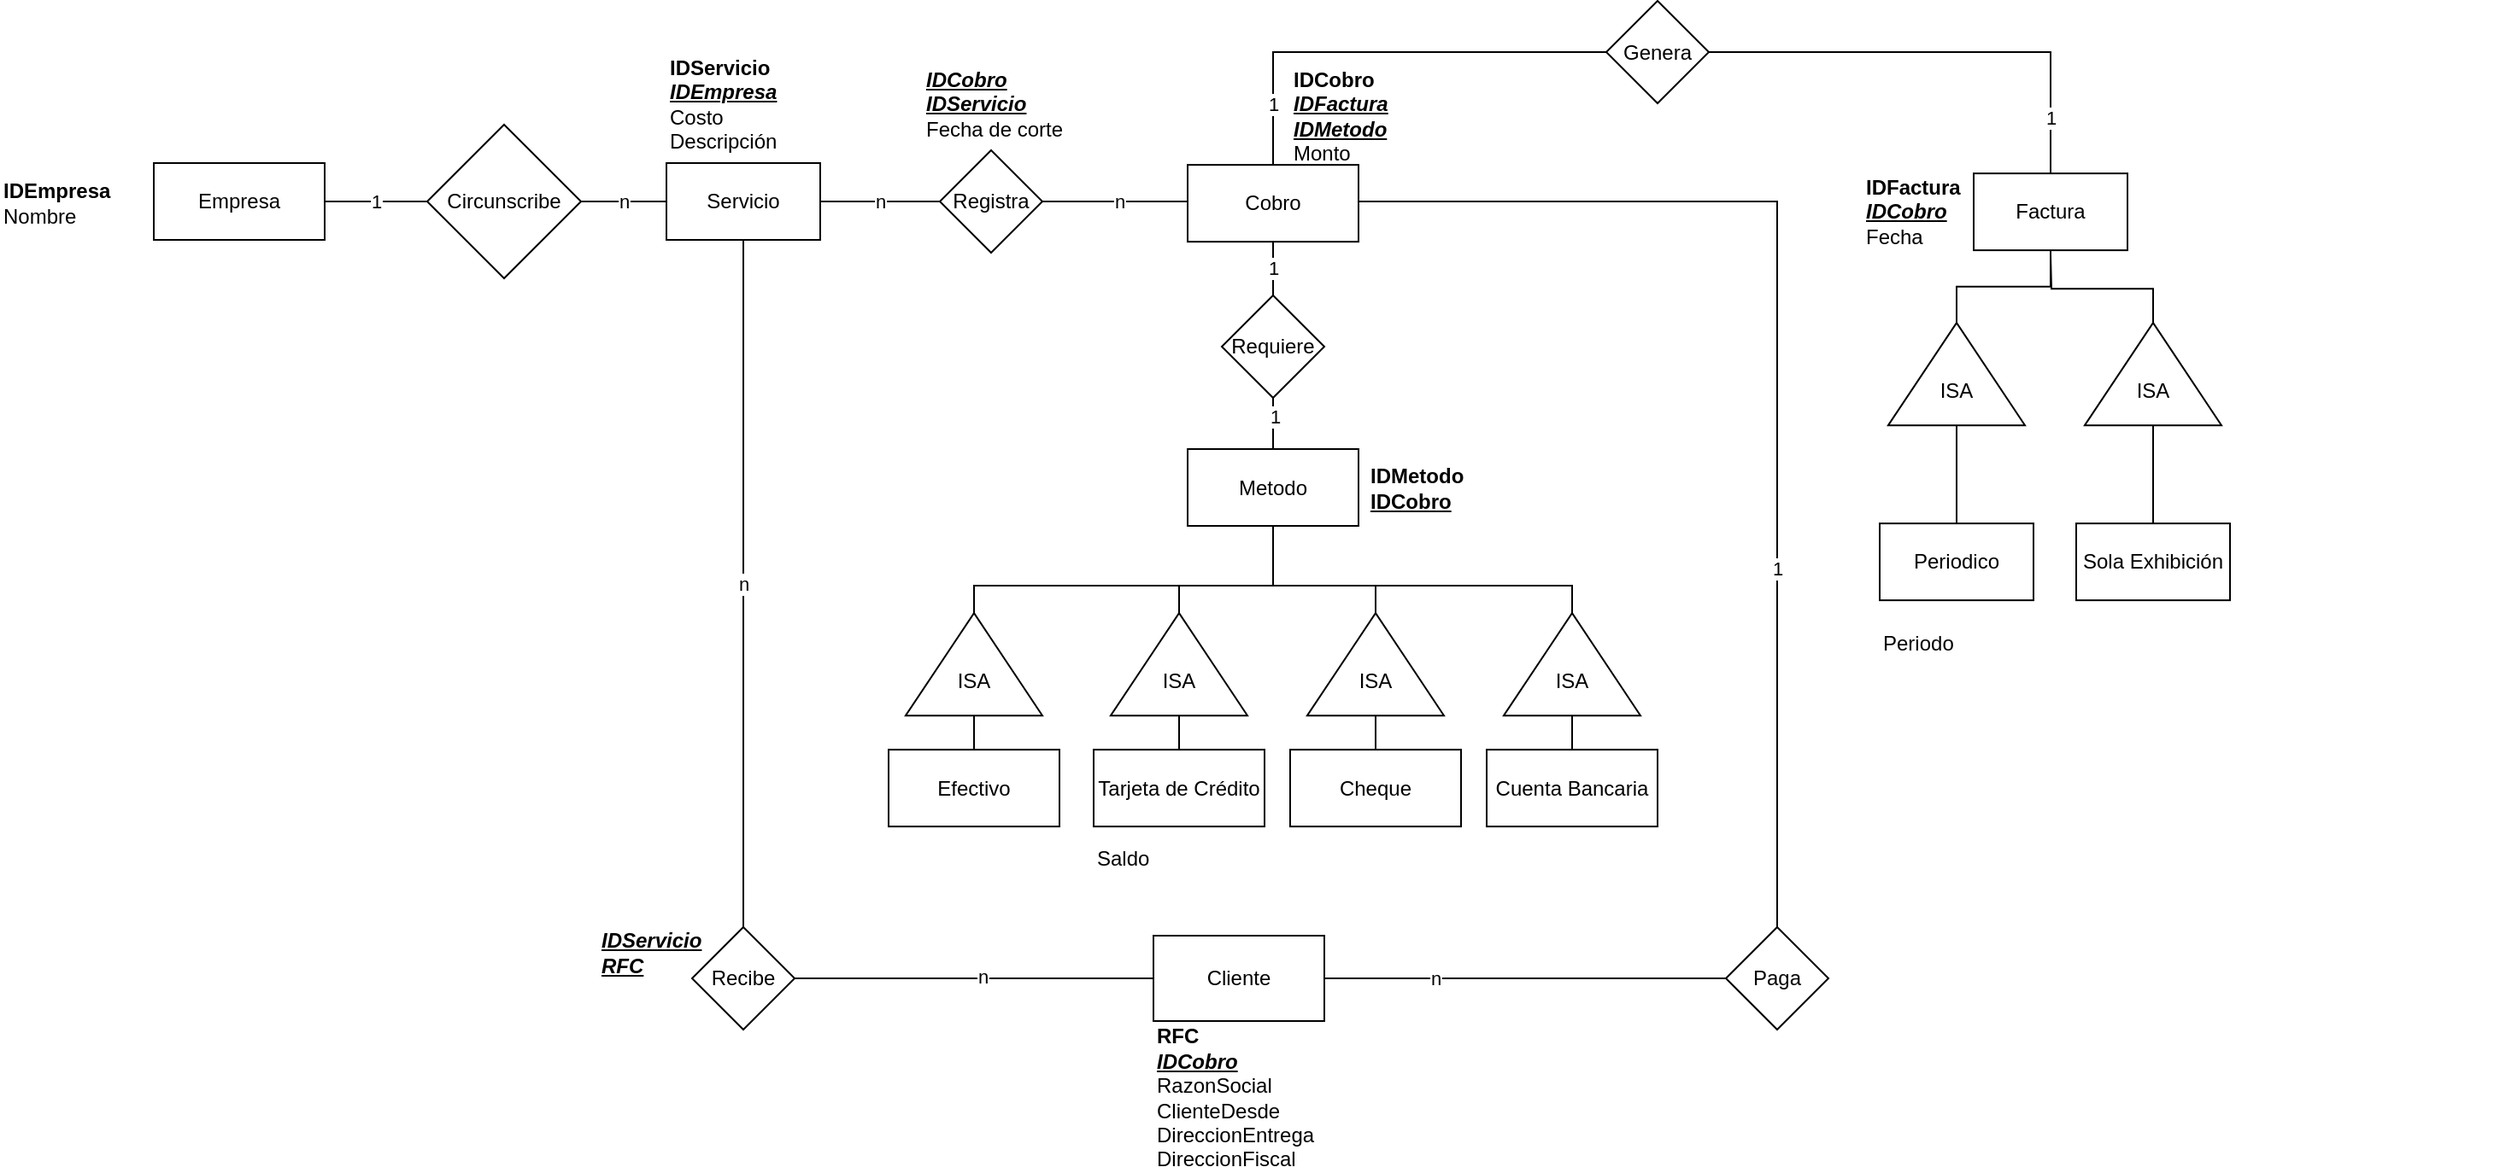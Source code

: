 <mxfile version="24.2.5" type="google">
  <diagram id="R2lEEEUBdFMjLlhIrx00" name="Page-1">
    <mxGraphModel grid="1" page="1" gridSize="10" guides="1" tooltips="1" connect="1" arrows="1" fold="1" pageScale="1" pageWidth="850" pageHeight="1100" math="0" shadow="0" extFonts="Permanent Marker^https://fonts.googleapis.com/css?family=Permanent+Marker">
      <root>
        <mxCell id="0" />
        <mxCell id="1" parent="0" />
        <mxCell id="MQdAh888cRXMUhyORMi5-28" value="n" style="edgeStyle=orthogonalEdgeStyle;rounded=0;orthogonalLoop=1;jettySize=auto;html=1;exitX=1;exitY=0.5;exitDx=0;exitDy=0;entryX=0;entryY=0.5;entryDx=0;entryDy=0;endArrow=none;endFill=0;" edge="1" parent="1" source="MQdAh888cRXMUhyORMi5-8" target="MQdAh888cRXMUhyORMi5-24">
          <mxGeometry relative="1" as="geometry" />
        </mxCell>
        <mxCell id="MQdAh888cRXMUhyORMi5-8" value="Servicio" style="rounded=0;whiteSpace=wrap;html=1;" vertex="1" parent="1">
          <mxGeometry x="400" y="172.5" width="90" height="45" as="geometry" />
        </mxCell>
        <mxCell id="MQdAh888cRXMUhyORMi5-25" value="1" style="edgeStyle=orthogonalEdgeStyle;rounded=0;orthogonalLoop=1;jettySize=auto;html=1;exitX=1;exitY=0.5;exitDx=0;exitDy=0;entryX=0;entryY=0.5;entryDx=0;entryDy=0;endArrow=none;endFill=0;" edge="1" parent="1" source="MQdAh888cRXMUhyORMi5-10" target="MQdAh888cRXMUhyORMi5-22">
          <mxGeometry relative="1" as="geometry" />
        </mxCell>
        <mxCell id="MQdAh888cRXMUhyORMi5-10" value="Empresa" style="rounded=0;whiteSpace=wrap;html=1;" vertex="1" parent="1">
          <mxGeometry x="100" y="172.5" width="100" height="45" as="geometry" />
        </mxCell>
        <mxCell id="MQdAh888cRXMUhyORMi5-12" value="&lt;b&gt;IDEmpresa&lt;/b&gt;&lt;div&gt;Nombre&lt;/div&gt;" style="text;html=1;align=left;verticalAlign=middle;whiteSpace=wrap;rounded=0;" vertex="1" parent="1">
          <mxGeometry x="10" y="181.07" width="80" height="30" as="geometry" />
        </mxCell>
        <mxCell id="MQdAh888cRXMUhyORMi5-26" value="n" style="edgeStyle=orthogonalEdgeStyle;rounded=0;orthogonalLoop=1;jettySize=auto;html=1;exitX=1;exitY=0.5;exitDx=0;exitDy=0;entryX=0;entryY=0.5;entryDx=0;entryDy=0;endArrow=none;endFill=0;" edge="1" parent="1" source="MQdAh888cRXMUhyORMi5-22" target="MQdAh888cRXMUhyORMi5-8">
          <mxGeometry relative="1" as="geometry" />
        </mxCell>
        <mxCell id="MQdAh888cRXMUhyORMi5-22" value="Circunscribe" style="rhombus;whiteSpace=wrap;html=1;" vertex="1" parent="1">
          <mxGeometry x="260" y="150" width="90" height="90" as="geometry" />
        </mxCell>
        <mxCell id="bg1BIph7vmKwfqQ-tboI-34" style="edgeStyle=orthogonalEdgeStyle;rounded=0;orthogonalLoop=1;jettySize=auto;html=1;entryX=1;entryY=0.5;entryDx=0;entryDy=0;endArrow=none;endFill=0;" edge="1" parent="1" source="Sk0ELx3iqeTifWjSa94N-1" target="bhK1mPib84cDKAvWHteI-2">
          <mxGeometry relative="1" as="geometry" />
        </mxCell>
        <mxCell id="bg1BIph7vmKwfqQ-tboI-35" value="n" style="edgeLabel;html=1;align=center;verticalAlign=middle;resizable=0;points=[];" vertex="1" connectable="0" parent="bg1BIph7vmKwfqQ-tboI-34">
          <mxGeometry x="-0.049" y="-1" relative="1" as="geometry">
            <mxPoint as="offset" />
          </mxGeometry>
        </mxCell>
        <mxCell id="Sk0ELx3iqeTifWjSa94N-1" value="&lt;div&gt;Cliente&lt;/div&gt;" style="rounded=0;whiteSpace=wrap;html=1;" vertex="1" parent="1">
          <mxGeometry x="685" y="625" width="100" height="50" as="geometry" />
        </mxCell>
        <mxCell id="Sk0ELx3iqeTifWjSa94N-3" value="&lt;b&gt;RFC&lt;/b&gt;&lt;div&gt;&lt;u&gt;&lt;b&gt;&lt;i&gt;IDCobro&lt;/i&gt;&lt;/b&gt;&lt;br&gt;&lt;/u&gt;&lt;div&gt;RazonSocial&lt;/div&gt;&lt;div&gt;ClienteDesde&lt;/div&gt;&lt;div&gt;DireccionEntrega&lt;/div&gt;&lt;div&gt;DireccionFiscal&lt;/div&gt;&lt;/div&gt;" style="text;html=1;align=left;verticalAlign=middle;whiteSpace=wrap;rounded=0;" vertex="1" parent="1">
          <mxGeometry x="685" y="680" width="100" height="80" as="geometry" />
        </mxCell>
        <mxCell id="MQdAh888cRXMUhyORMi5-29" value="n" style="edgeStyle=orthogonalEdgeStyle;rounded=0;orthogonalLoop=1;jettySize=auto;html=1;exitX=1;exitY=0.5;exitDx=0;exitDy=0;entryX=0;entryY=0.5;entryDx=0;entryDy=0;endArrow=none;endFill=0;" edge="1" parent="1" source="MQdAh888cRXMUhyORMi5-24">
          <mxGeometry relative="1" as="geometry">
            <mxPoint x="600" y="197.5" as="sourcePoint" />
            <Array as="points">
              <mxPoint x="650" y="195" />
              <mxPoint x="650" y="195" />
            </Array>
            <mxPoint x="710" y="195" as="targetPoint" />
          </mxGeometry>
        </mxCell>
        <mxCell id="MQdAh888cRXMUhyORMi5-24" value="Registra" style="rhombus;whiteSpace=wrap;html=1;" vertex="1" parent="1">
          <mxGeometry x="560" y="165" width="60" height="60" as="geometry" />
        </mxCell>
        <mxCell id="MQdAh888cRXMUhyORMi5-27" value="&lt;b&gt;IDServicio&lt;/b&gt;&lt;div&gt;&lt;b&gt;&lt;i&gt;&lt;u&gt;IDEmpresa&lt;/u&gt;&lt;/i&gt;&lt;br&gt;&lt;/b&gt;&lt;div&gt;&lt;div&gt;Costo&lt;/div&gt;&lt;/div&gt;&lt;/div&gt;&lt;div&gt;Descripción&lt;/div&gt;" style="text;html=1;align=left;verticalAlign=middle;whiteSpace=wrap;rounded=0;" vertex="1" parent="1">
          <mxGeometry x="400" y="120" width="100" height="35" as="geometry" />
        </mxCell>
        <mxCell id="MQdAh888cRXMUhyORMi5-33" value="1" style="edgeStyle=orthogonalEdgeStyle;rounded=0;orthogonalLoop=1;jettySize=auto;html=1;exitX=0.5;exitY=0;exitDx=0;exitDy=0;entryX=1;entryY=0.5;entryDx=0;entryDy=0;endArrow=none;endFill=0;" edge="1" parent="1" source="MQdAh888cRXMUhyORMi5-31">
          <mxGeometry x="-0.378" relative="1" as="geometry">
            <mxPoint x="800" y="195" as="targetPoint" />
            <Array as="points">
              <mxPoint x="1050" y="195" />
            </Array>
            <mxPoint as="offset" />
          </mxGeometry>
        </mxCell>
        <mxCell id="bg1BIph7vmKwfqQ-tboI-32" style="edgeStyle=orthogonalEdgeStyle;rounded=0;orthogonalLoop=1;jettySize=auto;html=1;entryX=1;entryY=0.5;entryDx=0;entryDy=0;endArrow=none;endFill=0;" edge="1" parent="1" source="MQdAh888cRXMUhyORMi5-31" target="Sk0ELx3iqeTifWjSa94N-1">
          <mxGeometry relative="1" as="geometry" />
        </mxCell>
        <mxCell id="bg1BIph7vmKwfqQ-tboI-33" value="n" style="edgeLabel;html=1;align=center;verticalAlign=middle;resizable=0;points=[];" vertex="1" connectable="0" parent="bg1BIph7vmKwfqQ-tboI-32">
          <mxGeometry x="0.471" y="3" relative="1" as="geometry">
            <mxPoint x="3" y="-3" as="offset" />
          </mxGeometry>
        </mxCell>
        <mxCell id="MQdAh888cRXMUhyORMi5-31" value="Paga" style="rhombus;whiteSpace=wrap;html=1;" vertex="1" parent="1">
          <mxGeometry x="1020" y="620" width="60" height="60" as="geometry" />
        </mxCell>
        <mxCell id="MQdAh888cRXMUhyORMi5-34" value="&lt;b&gt;IDFactura&lt;/b&gt;&lt;div&gt;&lt;div&gt;&lt;b&gt;&lt;i&gt;&lt;u&gt;IDCobro&lt;/u&gt;&lt;/i&gt;&lt;/b&gt;&lt;/div&gt;&lt;/div&gt;&lt;div&gt;Fecha&lt;/div&gt;" style="text;html=1;align=left;verticalAlign=middle;whiteSpace=wrap;rounded=0;" vertex="1" parent="1">
          <mxGeometry x="1100" y="173.57" width="100" height="55" as="geometry" />
        </mxCell>
        <mxCell id="bhK1mPib84cDKAvWHteI-3" value="" style="edgeStyle=orthogonalEdgeStyle;rounded=0;orthogonalLoop=1;jettySize=auto;html=1;endArrow=none;endFill=0;" edge="1" parent="1" source="bhK1mPib84cDKAvWHteI-2" target="MQdAh888cRXMUhyORMi5-8">
          <mxGeometry relative="1" as="geometry" />
        </mxCell>
        <mxCell id="Sk0ELx3iqeTifWjSa94N-4" value="n" style="edgeStyle=orthogonalEdgeStyle;rounded=0;orthogonalLoop=1;jettySize=auto;html=1;entryX=0.5;entryY=1;entryDx=0;entryDy=0;endArrow=none;endFill=0;" edge="1" parent="1" source="bhK1mPib84cDKAvWHteI-2" target="MQdAh888cRXMUhyORMi5-8">
          <mxGeometry relative="1" as="geometry">
            <Array as="points">
              <mxPoint x="445" y="280" />
              <mxPoint x="445" y="280" />
            </Array>
          </mxGeometry>
        </mxCell>
        <mxCell id="bhK1mPib84cDKAvWHteI-2" value="Recibe" style="rhombus;whiteSpace=wrap;html=1;" vertex="1" parent="1">
          <mxGeometry x="415" y="620" width="60" height="60" as="geometry" />
        </mxCell>
        <mxCell id="MQdAh888cRXMUhyORMi5-37" value="&lt;b&gt;&lt;i&gt;&lt;u&gt;IDCobro&lt;/u&gt;&lt;/i&gt;&lt;/b&gt;&lt;br&gt;&lt;div&gt;&lt;b&gt;&lt;i&gt;&lt;u&gt;IDServicio&lt;/u&gt;&lt;/i&gt;&lt;/b&gt;&lt;/div&gt;&lt;div&gt;Fecha de corte&lt;/div&gt;" style="text;html=1;align=left;verticalAlign=middle;whiteSpace=wrap;rounded=0;" vertex="1" parent="1">
          <mxGeometry x="550" y="120" width="100" height="35" as="geometry" />
        </mxCell>
        <mxCell id="Sk0ELx3iqeTifWjSa94N-7" value="&lt;u style=&quot;&quot;&gt;&lt;i style=&quot;&quot;&gt;&lt;b&gt;IDServicio&lt;/b&gt;&lt;/i&gt;&lt;/u&gt;&lt;div&gt;&lt;u style=&quot;&quot;&gt;&lt;i style=&quot;&quot;&gt;&lt;b&gt;RFC&lt;/b&gt;&lt;/i&gt;&lt;/u&gt;&lt;/div&gt;" style="text;html=1;align=left;verticalAlign=middle;whiteSpace=wrap;rounded=0;" vertex="1" parent="1">
          <mxGeometry x="360" y="595" width="100" height="80" as="geometry" />
        </mxCell>
        <mxCell id="EJl81hLn73TnV2Yutuzw-53" style="edgeStyle=orthogonalEdgeStyle;rounded=0;orthogonalLoop=1;jettySize=auto;html=1;entryX=0;entryY=0.5;entryDx=0;entryDy=0;endArrow=none;endFill=0;" edge="1" parent="1" source="EJl81hLn73TnV2Yutuzw-25" target="EJl81hLn73TnV2Yutuzw-54">
          <mxGeometry relative="1" as="geometry">
            <Array as="points">
              <mxPoint x="755" y="108" />
            </Array>
          </mxGeometry>
        </mxCell>
        <mxCell id="EJl81hLn73TnV2Yutuzw-56" value="1" style="edgeLabel;html=1;align=center;verticalAlign=middle;resizable=0;points=[];" connectable="0" vertex="1" parent="EJl81hLn73TnV2Yutuzw-53">
          <mxGeometry x="-0.863" y="1" relative="1" as="geometry">
            <mxPoint x="1" y="-18" as="offset" />
          </mxGeometry>
        </mxCell>
        <mxCell id="EJl81hLn73TnV2Yutuzw-25" value="Cobro" style="rounded=0;whiteSpace=wrap;html=1;" vertex="1" parent="1">
          <mxGeometry x="705" y="173.57" width="100" height="45" as="geometry" />
        </mxCell>
        <mxCell id="EJl81hLn73TnV2Yutuzw-26" style="edgeStyle=orthogonalEdgeStyle;rounded=0;orthogonalLoop=1;jettySize=auto;html=1;exitX=0.5;exitY=0;exitDx=0;exitDy=0;entryX=0;entryY=0.5;entryDx=0;entryDy=0;endArrow=none;endFill=0;" edge="1" parent="1" source="EJl81hLn73TnV2Yutuzw-30" target="EJl81hLn73TnV2Yutuzw-35">
          <mxGeometry relative="1" as="geometry" />
        </mxCell>
        <mxCell id="EJl81hLn73TnV2Yutuzw-30" value="Efectivo" style="rounded=0;whiteSpace=wrap;html=1;" vertex="1" parent="1">
          <mxGeometry x="530" y="516.07" width="100" height="45" as="geometry" />
        </mxCell>
        <mxCell id="EJl81hLn73TnV2Yutuzw-31" style="edgeStyle=orthogonalEdgeStyle;rounded=0;orthogonalLoop=1;jettySize=auto;html=1;exitX=0.5;exitY=0;exitDx=0;exitDy=0;entryX=0;entryY=0.5;entryDx=0;entryDy=0;endArrow=none;endFill=0;" edge="1" parent="1" source="EJl81hLn73TnV2Yutuzw-32" target="EJl81hLn73TnV2Yutuzw-46">
          <mxGeometry relative="1" as="geometry" />
        </mxCell>
        <mxCell id="EJl81hLn73TnV2Yutuzw-32" value="Tarjeta de Crédito" style="rounded=0;whiteSpace=wrap;html=1;" vertex="1" parent="1">
          <mxGeometry x="650" y="516.07" width="100" height="45" as="geometry" />
        </mxCell>
        <mxCell id="EJl81hLn73TnV2Yutuzw-33" style="edgeStyle=orthogonalEdgeStyle;rounded=0;orthogonalLoop=1;jettySize=auto;html=1;exitX=0.5;exitY=0;exitDx=0;exitDy=0;entryX=0;entryY=0.5;entryDx=0;entryDy=0;endArrow=none;endFill=0;" edge="1" parent="1" source="EJl81hLn73TnV2Yutuzw-34" target="EJl81hLn73TnV2Yutuzw-40">
          <mxGeometry relative="1" as="geometry" />
        </mxCell>
        <mxCell id="EJl81hLn73TnV2Yutuzw-34" value="Cheque" style="rounded=0;whiteSpace=wrap;html=1;" vertex="1" parent="1">
          <mxGeometry x="765" y="516.07" width="100" height="45" as="geometry" />
        </mxCell>
        <mxCell id="EJl81hLn73TnV2Yutuzw-61" style="edgeStyle=orthogonalEdgeStyle;rounded=0;orthogonalLoop=1;jettySize=auto;html=1;endArrow=none;endFill=0;" edge="1" parent="1" source="EJl81hLn73TnV2Yutuzw-35" target="EJl81hLn73TnV2Yutuzw-58">
          <mxGeometry relative="1" as="geometry">
            <Array as="points">
              <mxPoint x="580" y="420" />
              <mxPoint x="755" y="420" />
            </Array>
          </mxGeometry>
        </mxCell>
        <mxCell id="EJl81hLn73TnV2Yutuzw-35" value="" style="triangle;whiteSpace=wrap;html=1;rotation=-90;" vertex="1" parent="1">
          <mxGeometry x="550" y="426.07" width="60" height="80" as="geometry" />
        </mxCell>
        <mxCell id="EJl81hLn73TnV2Yutuzw-36" value="ISA" style="text;html=1;align=center;verticalAlign=middle;whiteSpace=wrap;rounded=0;" vertex="1" parent="1">
          <mxGeometry x="550" y="461.07" width="60" height="30" as="geometry" />
        </mxCell>
        <mxCell id="EJl81hLn73TnV2Yutuzw-37" style="edgeStyle=orthogonalEdgeStyle;rounded=0;orthogonalLoop=1;jettySize=auto;html=1;exitX=0.5;exitY=0;exitDx=0;exitDy=0;entryX=0;entryY=0.5;entryDx=0;entryDy=0;endArrow=none;endFill=0;" edge="1" parent="1" source="EJl81hLn73TnV2Yutuzw-38" target="EJl81hLn73TnV2Yutuzw-42">
          <mxGeometry relative="1" as="geometry" />
        </mxCell>
        <mxCell id="EJl81hLn73TnV2Yutuzw-38" value="Cuenta Bancaria" style="rounded=0;whiteSpace=wrap;html=1;" vertex="1" parent="1">
          <mxGeometry x="880" y="516.07" width="100" height="45" as="geometry" />
        </mxCell>
        <mxCell id="EJl81hLn73TnV2Yutuzw-39" value="ISA" style="text;html=1;align=center;verticalAlign=middle;whiteSpace=wrap;rounded=0;" vertex="1" parent="1">
          <mxGeometry x="670" y="461.07" width="60" height="30" as="geometry" />
        </mxCell>
        <mxCell id="bg1BIph7vmKwfqQ-tboI-36" style="edgeStyle=orthogonalEdgeStyle;rounded=0;orthogonalLoop=1;jettySize=auto;html=1;exitX=1;exitY=0.5;exitDx=0;exitDy=0;entryX=0.5;entryY=1;entryDx=0;entryDy=0;endArrow=none;endFill=0;" edge="1" parent="1" source="EJl81hLn73TnV2Yutuzw-40" target="EJl81hLn73TnV2Yutuzw-58">
          <mxGeometry relative="1" as="geometry">
            <Array as="points">
              <mxPoint x="815" y="420" />
              <mxPoint x="755" y="420" />
            </Array>
          </mxGeometry>
        </mxCell>
        <mxCell id="EJl81hLn73TnV2Yutuzw-40" value="" style="triangle;whiteSpace=wrap;html=1;rotation=-90;" vertex="1" parent="1">
          <mxGeometry x="785" y="426.07" width="60" height="80" as="geometry" />
        </mxCell>
        <mxCell id="EJl81hLn73TnV2Yutuzw-41" value="ISA" style="text;html=1;align=center;verticalAlign=middle;whiteSpace=wrap;rounded=0;" vertex="1" parent="1">
          <mxGeometry x="785" y="461.07" width="60" height="30" as="geometry" />
        </mxCell>
        <mxCell id="EJl81hLn73TnV2Yutuzw-63" style="edgeStyle=orthogonalEdgeStyle;rounded=0;orthogonalLoop=1;jettySize=auto;html=1;endArrow=none;endFill=0;" edge="1" parent="1" source="EJl81hLn73TnV2Yutuzw-42" target="EJl81hLn73TnV2Yutuzw-58">
          <mxGeometry relative="1" as="geometry">
            <Array as="points">
              <mxPoint x="930" y="420" />
              <mxPoint x="755" y="420" />
            </Array>
          </mxGeometry>
        </mxCell>
        <mxCell id="EJl81hLn73TnV2Yutuzw-42" value="" style="triangle;whiteSpace=wrap;html=1;rotation=-90;" vertex="1" parent="1">
          <mxGeometry x="900" y="426.07" width="60" height="80" as="geometry" />
        </mxCell>
        <mxCell id="EJl81hLn73TnV2Yutuzw-43" value="ISA" style="text;html=1;align=center;verticalAlign=middle;whiteSpace=wrap;rounded=0;" vertex="1" parent="1">
          <mxGeometry x="900" y="461.07" width="60" height="30" as="geometry" />
        </mxCell>
        <mxCell id="EJl81hLn73TnV2Yutuzw-44" value="Saldo" style="text;html=1;align=left;verticalAlign=middle;whiteSpace=wrap;rounded=0;" vertex="1" parent="1">
          <mxGeometry x="650" y="565" width="80" height="30" as="geometry" />
        </mxCell>
        <mxCell id="EJl81hLn73TnV2Yutuzw-45" style="edgeStyle=orthogonalEdgeStyle;rounded=0;orthogonalLoop=1;jettySize=auto;html=1;exitX=0.5;exitY=1;exitDx=0;exitDy=0;" edge="1" parent="1">
          <mxGeometry relative="1" as="geometry">
            <mxPoint x="1463.46" y="511.07" as="sourcePoint" />
            <mxPoint x="1463.46" y="511.07" as="targetPoint" />
          </mxGeometry>
        </mxCell>
        <mxCell id="EJl81hLn73TnV2Yutuzw-62" style="edgeStyle=orthogonalEdgeStyle;rounded=0;orthogonalLoop=1;jettySize=auto;html=1;entryX=0.5;entryY=1;entryDx=0;entryDy=0;endArrow=none;endFill=0;" edge="1" parent="1" source="EJl81hLn73TnV2Yutuzw-46" target="EJl81hLn73TnV2Yutuzw-58">
          <mxGeometry relative="1" as="geometry">
            <Array as="points">
              <mxPoint x="700" y="420" />
              <mxPoint x="755" y="420" />
            </Array>
          </mxGeometry>
        </mxCell>
        <mxCell id="EJl81hLn73TnV2Yutuzw-46" value="" style="triangle;whiteSpace=wrap;html=1;rotation=-90;" vertex="1" parent="1">
          <mxGeometry x="670" y="426.07" width="60" height="80" as="geometry" />
        </mxCell>
        <mxCell id="EJl81hLn73TnV2Yutuzw-47" value="&lt;b&gt;IDCobro&lt;/b&gt;&lt;div&gt;&lt;b&gt;&lt;u&gt;&lt;i&gt;IDFactura&lt;/i&gt;&lt;/u&gt;&lt;/b&gt;&lt;/div&gt;&lt;div&gt;&lt;b&gt;&lt;u&gt;&lt;i&gt;IDMetodo&lt;/i&gt;&lt;/u&gt;&lt;/b&gt;&lt;/div&gt;&lt;div&gt;Monto&lt;/div&gt;" style="text;html=1;align=left;verticalAlign=middle;whiteSpace=wrap;rounded=0;" vertex="1" parent="1">
          <mxGeometry x="765" y="117.5" width="100" height="55" as="geometry" />
        </mxCell>
        <mxCell id="EJl81hLn73TnV2Yutuzw-49" value="ISA" style="text;html=1;align=center;verticalAlign=middle;whiteSpace=wrap;rounded=0;" vertex="1" parent="1">
          <mxGeometry x="670" y="461.07" width="60" height="30" as="geometry" />
        </mxCell>
        <mxCell id="BstAIzkG-q7U73fx1NZM-8" value="Factura" style="rounded=0;whiteSpace=wrap;html=1;" vertex="1" parent="1">
          <mxGeometry x="1165" y="178.57" width="90" height="45" as="geometry" />
        </mxCell>
        <mxCell id="BstAIzkG-q7U73fx1NZM-9" value="" style="group" connectable="0" vertex="1" parent="1">
          <mxGeometry x="1115" y="266.07" width="80" height="60" as="geometry" />
        </mxCell>
        <mxCell id="BstAIzkG-q7U73fx1NZM-10" value="" style="triangle;whiteSpace=wrap;html=1;rotation=-90;" vertex="1" parent="BstAIzkG-q7U73fx1NZM-9">
          <mxGeometry x="10" y="-10" width="60" height="80" as="geometry" />
        </mxCell>
        <mxCell id="BstAIzkG-q7U73fx1NZM-11" value="ISA" style="text;html=1;align=center;verticalAlign=middle;whiteSpace=wrap;rounded=0;" vertex="1" parent="BstAIzkG-q7U73fx1NZM-9">
          <mxGeometry x="10" y="25" width="60" height="30" as="geometry" />
        </mxCell>
        <mxCell id="BstAIzkG-q7U73fx1NZM-12" style="edgeStyle=orthogonalEdgeStyle;rounded=0;orthogonalLoop=1;jettySize=auto;html=1;entryX=0;entryY=0.5;entryDx=0;entryDy=0;endArrow=none;endFill=0;" edge="1" parent="1" source="BstAIzkG-q7U73fx1NZM-13" target="BstAIzkG-q7U73fx1NZM-10">
          <mxGeometry relative="1" as="geometry" />
        </mxCell>
        <mxCell id="BstAIzkG-q7U73fx1NZM-13" value="Periodico" style="rounded=0;whiteSpace=wrap;html=1;" vertex="1" parent="1">
          <mxGeometry x="1110" y="383.57" width="90" height="45" as="geometry" />
        </mxCell>
        <mxCell id="BstAIzkG-q7U73fx1NZM-14" value="" style="group" connectable="0" vertex="1" parent="1">
          <mxGeometry x="1230" y="266.07" width="80" height="60" as="geometry" />
        </mxCell>
        <mxCell id="BstAIzkG-q7U73fx1NZM-15" value="" style="triangle;whiteSpace=wrap;html=1;rotation=-90;" vertex="1" parent="BstAIzkG-q7U73fx1NZM-14">
          <mxGeometry x="10" y="-10" width="60" height="80" as="geometry" />
        </mxCell>
        <mxCell id="BstAIzkG-q7U73fx1NZM-16" value="ISA" style="text;html=1;align=center;verticalAlign=middle;whiteSpace=wrap;rounded=0;" vertex="1" parent="BstAIzkG-q7U73fx1NZM-14">
          <mxGeometry x="10" y="25" width="60" height="30" as="geometry" />
        </mxCell>
        <mxCell id="BstAIzkG-q7U73fx1NZM-17" style="edgeStyle=orthogonalEdgeStyle;rounded=0;orthogonalLoop=1;jettySize=auto;html=1;endArrow=none;endFill=0;" edge="1" parent="1" source="BstAIzkG-q7U73fx1NZM-18">
          <mxGeometry relative="1" as="geometry">
            <mxPoint x="1270" y="326.07" as="targetPoint" />
          </mxGeometry>
        </mxCell>
        <mxCell id="BstAIzkG-q7U73fx1NZM-18" value="Sola Exhibición" style="rounded=0;whiteSpace=wrap;html=1;" vertex="1" parent="1">
          <mxGeometry x="1225" y="383.57" width="90" height="45" as="geometry" />
        </mxCell>
        <mxCell id="BstAIzkG-q7U73fx1NZM-19" style="edgeStyle=orthogonalEdgeStyle;rounded=0;orthogonalLoop=1;jettySize=auto;html=1;exitX=1;exitY=0.5;exitDx=0;exitDy=0;entryX=0.5;entryY=1;entryDx=0;entryDy=0;endArrow=none;endFill=0;" edge="1" parent="1" source="BstAIzkG-q7U73fx1NZM-10" target="BstAIzkG-q7U73fx1NZM-8">
          <mxGeometry relative="1" as="geometry" />
        </mxCell>
        <mxCell id="BstAIzkG-q7U73fx1NZM-20" style="edgeStyle=orthogonalEdgeStyle;rounded=0;orthogonalLoop=1;jettySize=auto;html=1;exitX=1;exitY=0.5;exitDx=0;exitDy=0;endArrow=none;endFill=0;" edge="1" parent="1" source="BstAIzkG-q7U73fx1NZM-15">
          <mxGeometry relative="1" as="geometry">
            <mxPoint x="1210" y="226.07" as="targetPoint" />
          </mxGeometry>
        </mxCell>
        <mxCell id="EJl81hLn73TnV2Yutuzw-54" value="Genera" style="rhombus;whiteSpace=wrap;html=1;" vertex="1" parent="1">
          <mxGeometry x="950" y="77.5" width="60" height="60" as="geometry" />
        </mxCell>
        <mxCell id="BstAIzkG-q7U73fx1NZM-23" style="edgeStyle=orthogonalEdgeStyle;rounded=0;orthogonalLoop=1;jettySize=auto;html=1;exitX=1;exitY=0.5;exitDx=0;exitDy=0;entryX=0.5;entryY=0;entryDx=0;entryDy=0;endArrow=none;endFill=0;" edge="1" parent="1" source="EJl81hLn73TnV2Yutuzw-54" target="BstAIzkG-q7U73fx1NZM-8">
          <mxGeometry relative="1" as="geometry" />
        </mxCell>
        <mxCell id="bg1BIph7vmKwfqQ-tboI-37" value="1" style="edgeLabel;html=1;align=center;verticalAlign=middle;resizable=0;points=[];" connectable="0" vertex="1" parent="BstAIzkG-q7U73fx1NZM-23">
          <mxGeometry x="0.777" y="-2" relative="1" as="geometry">
            <mxPoint x="2" y="-3" as="offset" />
          </mxGeometry>
        </mxCell>
        <mxCell id="EJl81hLn73TnV2Yutuzw-70" style="edgeStyle=orthogonalEdgeStyle;rounded=0;orthogonalLoop=1;jettySize=auto;html=1;endArrow=none;endFill=0;" edge="1" parent="1" source="EJl81hLn73TnV2Yutuzw-58">
          <mxGeometry relative="1" as="geometry">
            <mxPoint x="755" y="310" as="targetPoint" />
          </mxGeometry>
        </mxCell>
        <mxCell id="EJl81hLn73TnV2Yutuzw-71" value="1" style="edgeLabel;html=1;align=center;verticalAlign=middle;resizable=0;points=[];" connectable="0" vertex="1" parent="EJl81hLn73TnV2Yutuzw-70">
          <mxGeometry x="0.246" y="-1" relative="1" as="geometry">
            <mxPoint as="offset" />
          </mxGeometry>
        </mxCell>
        <mxCell id="EJl81hLn73TnV2Yutuzw-58" value="Metodo" style="rounded=0;whiteSpace=wrap;html=1;" vertex="1" parent="1">
          <mxGeometry x="705" y="340.0" width="100" height="45" as="geometry" />
        </mxCell>
        <mxCell id="EJl81hLn73TnV2Yutuzw-66" style="edgeStyle=orthogonalEdgeStyle;rounded=0;orthogonalLoop=1;jettySize=auto;html=1;entryX=0.5;entryY=1;entryDx=0;entryDy=0;endArrow=none;endFill=0;" edge="1" parent="1" source="EJl81hLn73TnV2Yutuzw-65" target="EJl81hLn73TnV2Yutuzw-25">
          <mxGeometry relative="1" as="geometry" />
        </mxCell>
        <mxCell id="EJl81hLn73TnV2Yutuzw-73" value="1" style="edgeLabel;html=1;align=center;verticalAlign=middle;resizable=0;points=[];" connectable="0" vertex="1" parent="EJl81hLn73TnV2Yutuzw-66">
          <mxGeometry x="0.378" relative="1" as="geometry">
            <mxPoint as="offset" />
          </mxGeometry>
        </mxCell>
        <mxCell id="EJl81hLn73TnV2Yutuzw-65" value="Requiere" style="rhombus;whiteSpace=wrap;html=1;" vertex="1" parent="1">
          <mxGeometry x="725" y="250" width="60" height="60" as="geometry" />
        </mxCell>
        <mxCell id="BstAIzkG-q7U73fx1NZM-24" value="&lt;b&gt;IDMetodo&lt;/b&gt;&lt;div&gt;&lt;b&gt;&lt;u&gt;IDCobro&lt;/u&gt;&lt;/b&gt;&lt;b&gt;&lt;u&gt;&lt;br&gt;&lt;/u&gt;&lt;/b&gt;&lt;/div&gt;" style="text;html=1;align=left;verticalAlign=middle;whiteSpace=wrap;rounded=0;" vertex="1" parent="1">
          <mxGeometry x="810" y="345.0" width="100" height="35" as="geometry" />
        </mxCell>
        <mxCell id="vxG0wVTouaIKizkOEbwv-1" value="Periodo" style="text;html=1;align=left;verticalAlign=middle;whiteSpace=wrap;rounded=0;" vertex="1" parent="1">
          <mxGeometry x="1110" y="428.57" width="100" height="51.43" as="geometry" />
        </mxCell>
      </root>
    </mxGraphModel>
  </diagram>
</mxfile>
